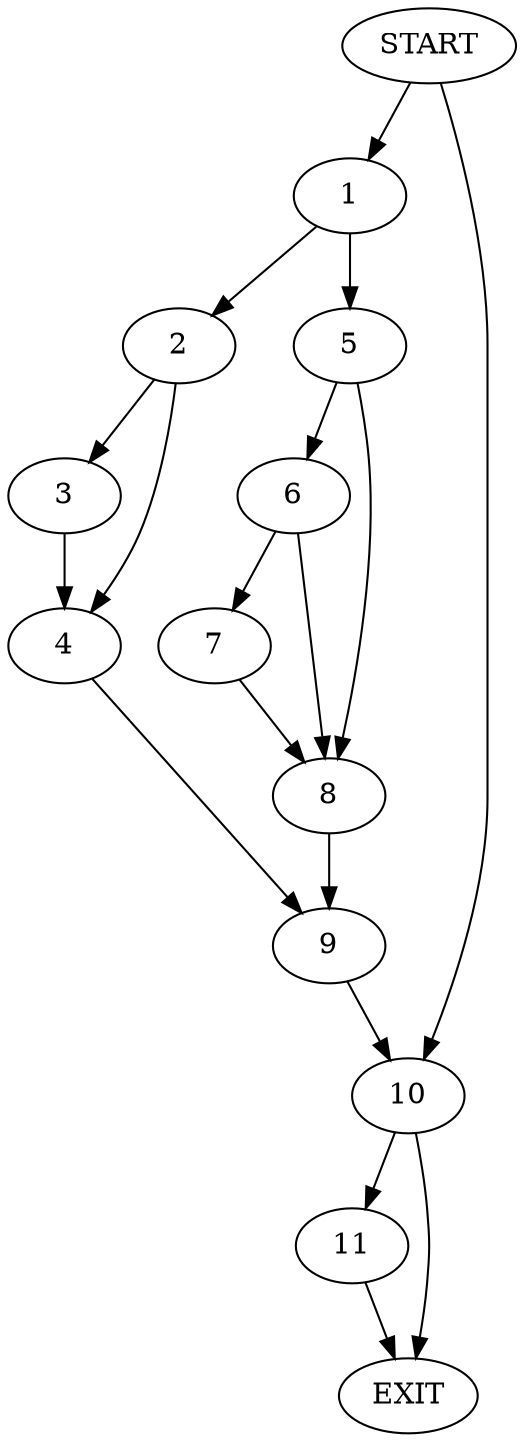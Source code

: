 digraph { 
0 [label="START"];
1;
2;
3;
4;
5;
6;
7;
8;
9;
10;
11;
12[label="EXIT"];
0 -> 1;
0 -> 10;
1 -> 2;
1 -> 5;
2 -> 4;
2 -> 3;
3 -> 4;
4 -> 9;
5 -> 8;
5 -> 6;
6 -> 7;
6 -> 8;
7 -> 8;
8 -> 9;
9 -> 10;
10 -> 11;
10 -> 12;
11 -> 12;
}